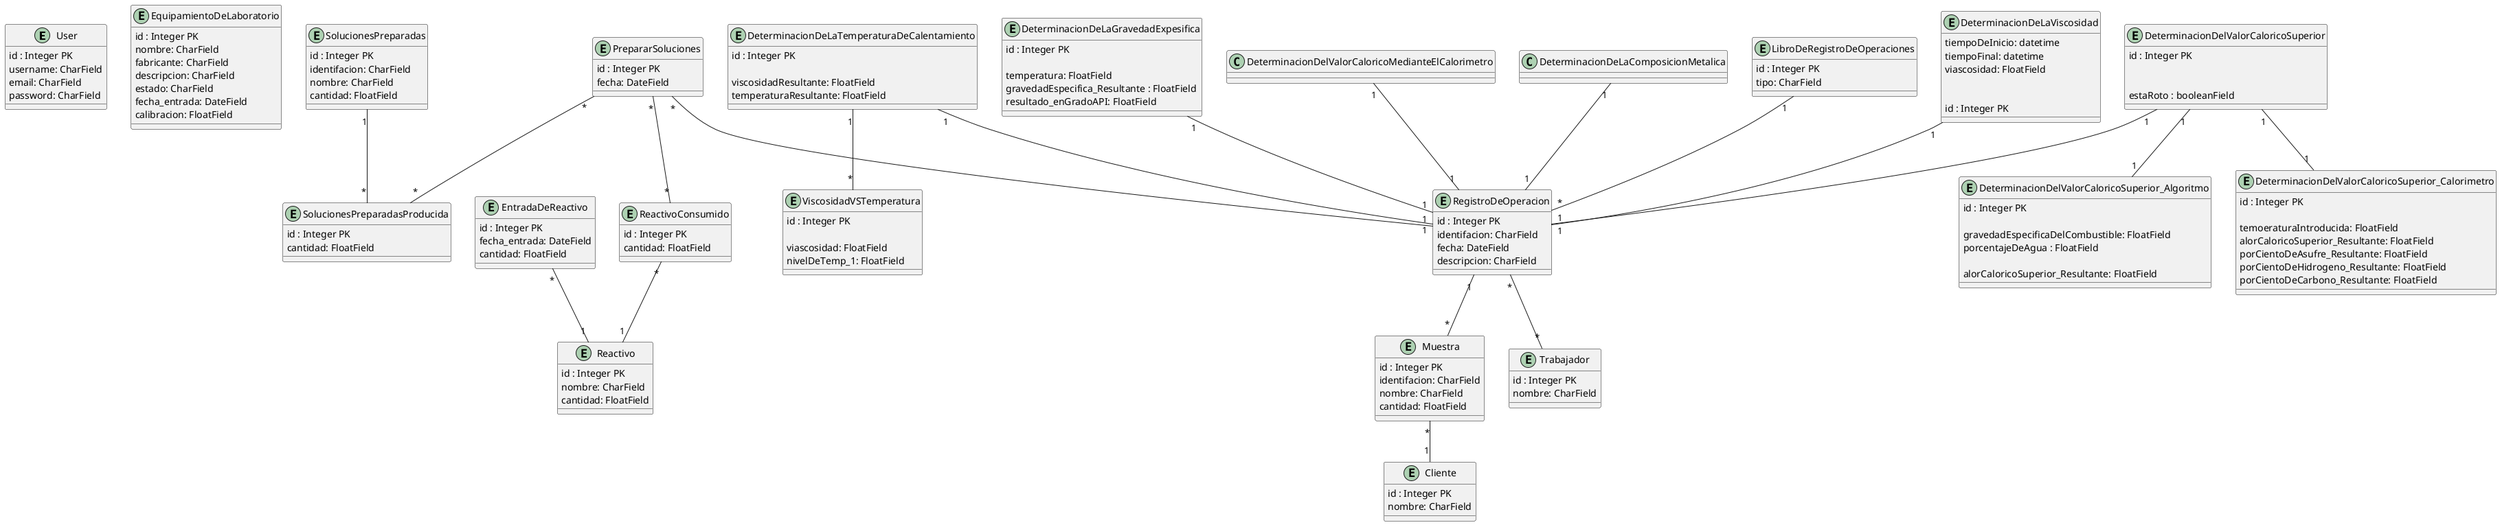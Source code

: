 @startuml

entity User{
    id : Integer PK
    username: CharField
    email: CharField
    password: CharField
}





entity EquipamientoDeLaboratorio{
    id : Integer PK
    nombre: CharField
    fabricante: CharField
    descripcion: CharField
    estado: CharField
    fecha_entrada: DateField
    calibracion: FloatField
}

entity EntradaDeReactivo{
    id : Integer PK
    fecha_entrada: DateField
    cantidad: FloatField
}

entity Reactivo{
    id : Integer PK
    nombre: CharField
    cantidad: FloatField
}

entity PrepararSoluciones {
    id : Integer PK
    fecha: DateField
}

entity ReactivoConsumido {
    id : Integer PK
    cantidad: FloatField
}
entity SolucionesPreparadasProducida {
    id : Integer PK
    cantidad: FloatField
}

entity SolucionesPreparadas{
    id : Integer PK
    identifacion: CharField
    nombre: CharField
    cantidad: FloatField
}

entity Trabajador{
    id : Integer PK
    nombre: CharField
}



entity LibroDeRegistroDeOperaciones{
    id : Integer PK
    tipo: CharField
}

entity RegistroDeOperacion {
    id : Integer PK
    identifacion: CharField
    fecha: DateField
    descripcion: CharField
}

entity DeterminacionDeLaViscosidad {

    tiempoDeInicio: datetime
    tiempoFinal: datetime
    viascosidad: FloatField


    id : Integer PK
}



entity DeterminacionDeLaTemperaturaDeCalentamiento {
    id : Integer PK

    viscosidadResultante: FloatField
    temperaturaResultante: FloatField
}

entity ViscosidadVSTemperatura{
        id : Integer PK

        viascosidad: FloatField
        nivelDeTemp_1: FloatField
}
DeterminacionDeLaTemperaturaDeCalentamiento "1" -- "*" ViscosidadVSTemperatura 



entity DeterminacionDelValorCaloricoSuperior {
    id : Integer PK

    
    estaRoto : booleanField

}


entity DeterminacionDelValorCaloricoSuperior_Calorimetro {
    id : Integer PK

    temoeraturaIntroducida: FloatField
    alorCaloricoSuperior_Resultante: FloatField
    porCientoDeAsufre_Resultante: FloatField
    porCientoDeHidrogeno_Resultante: FloatField
    porCientoDeCarbono_Resultante: FloatField



}
DeterminacionDelValorCaloricoSuperior "1" -- "1" DeterminacionDelValorCaloricoSuperior_Calorimetro 


entity DeterminacionDelValorCaloricoSuperior_Algoritmo {
    id : Integer PK

    gravedadEspecificaDelCombustible: FloatField
    porcentajeDeAgua : FloatField

     alorCaloricoSuperior_Resultante: FloatField

}
DeterminacionDelValorCaloricoSuperior "1" -- "1" DeterminacionDelValorCaloricoSuperior_Algoritmo 


entity DeterminacionDeLaGravedadExpesifica {
    id : Integer PK
    
    temperatura: FloatField
    gravedadEspecifica_Resultante : FloatField
    resultado_enGradoAPI: FloatField
}


entity Muestra {
    id : Integer PK
    identifacion: CharField
    nombre: CharField
    cantidad: FloatField
}

entity Cliente {
    id : Integer PK
    nombre: CharField
}

Muestra "*" -- "1" Cliente
RegistroDeOperacion "1" -- "*" Muestra

PrepararSoluciones "*" -- "*" SolucionesPreparadasProducida
PrepararSoluciones "*" -- "*" ReactivoConsumido
PrepararSoluciones "*" -- "1" RegistroDeOperacion

ReactivoConsumido "*" -- "1" Reactivo
SolucionesPreparadas "1" -- "*" SolucionesPreparadasProducida

RegistroDeOperacion "*" -- "*" Trabajador
LibroDeRegistroDeOperaciones "1" -- "*" RegistroDeOperacion

EntradaDeReactivo "*" -- "1" Reactivo

DeterminacionDeLaViscosidad "1" -- "1" RegistroDeOperacion 
DeterminacionDeLaTemperaturaDeCalentamiento "1" -- "1" RegistroDeOperacion 
DeterminacionDelValorCaloricoMedianteElCalorimetro "1" -- "1" RegistroDeOperacion 
DeterminacionDeLaGravedadExpesifica "1" -- "1" RegistroDeOperacion 
DeterminacionDelValorCaloricoSuperior "1" -- "1" RegistroDeOperacion 
DeterminacionDeLaComposicionMetalica "1" -- "1" RegistroDeOperacion 
@enduml